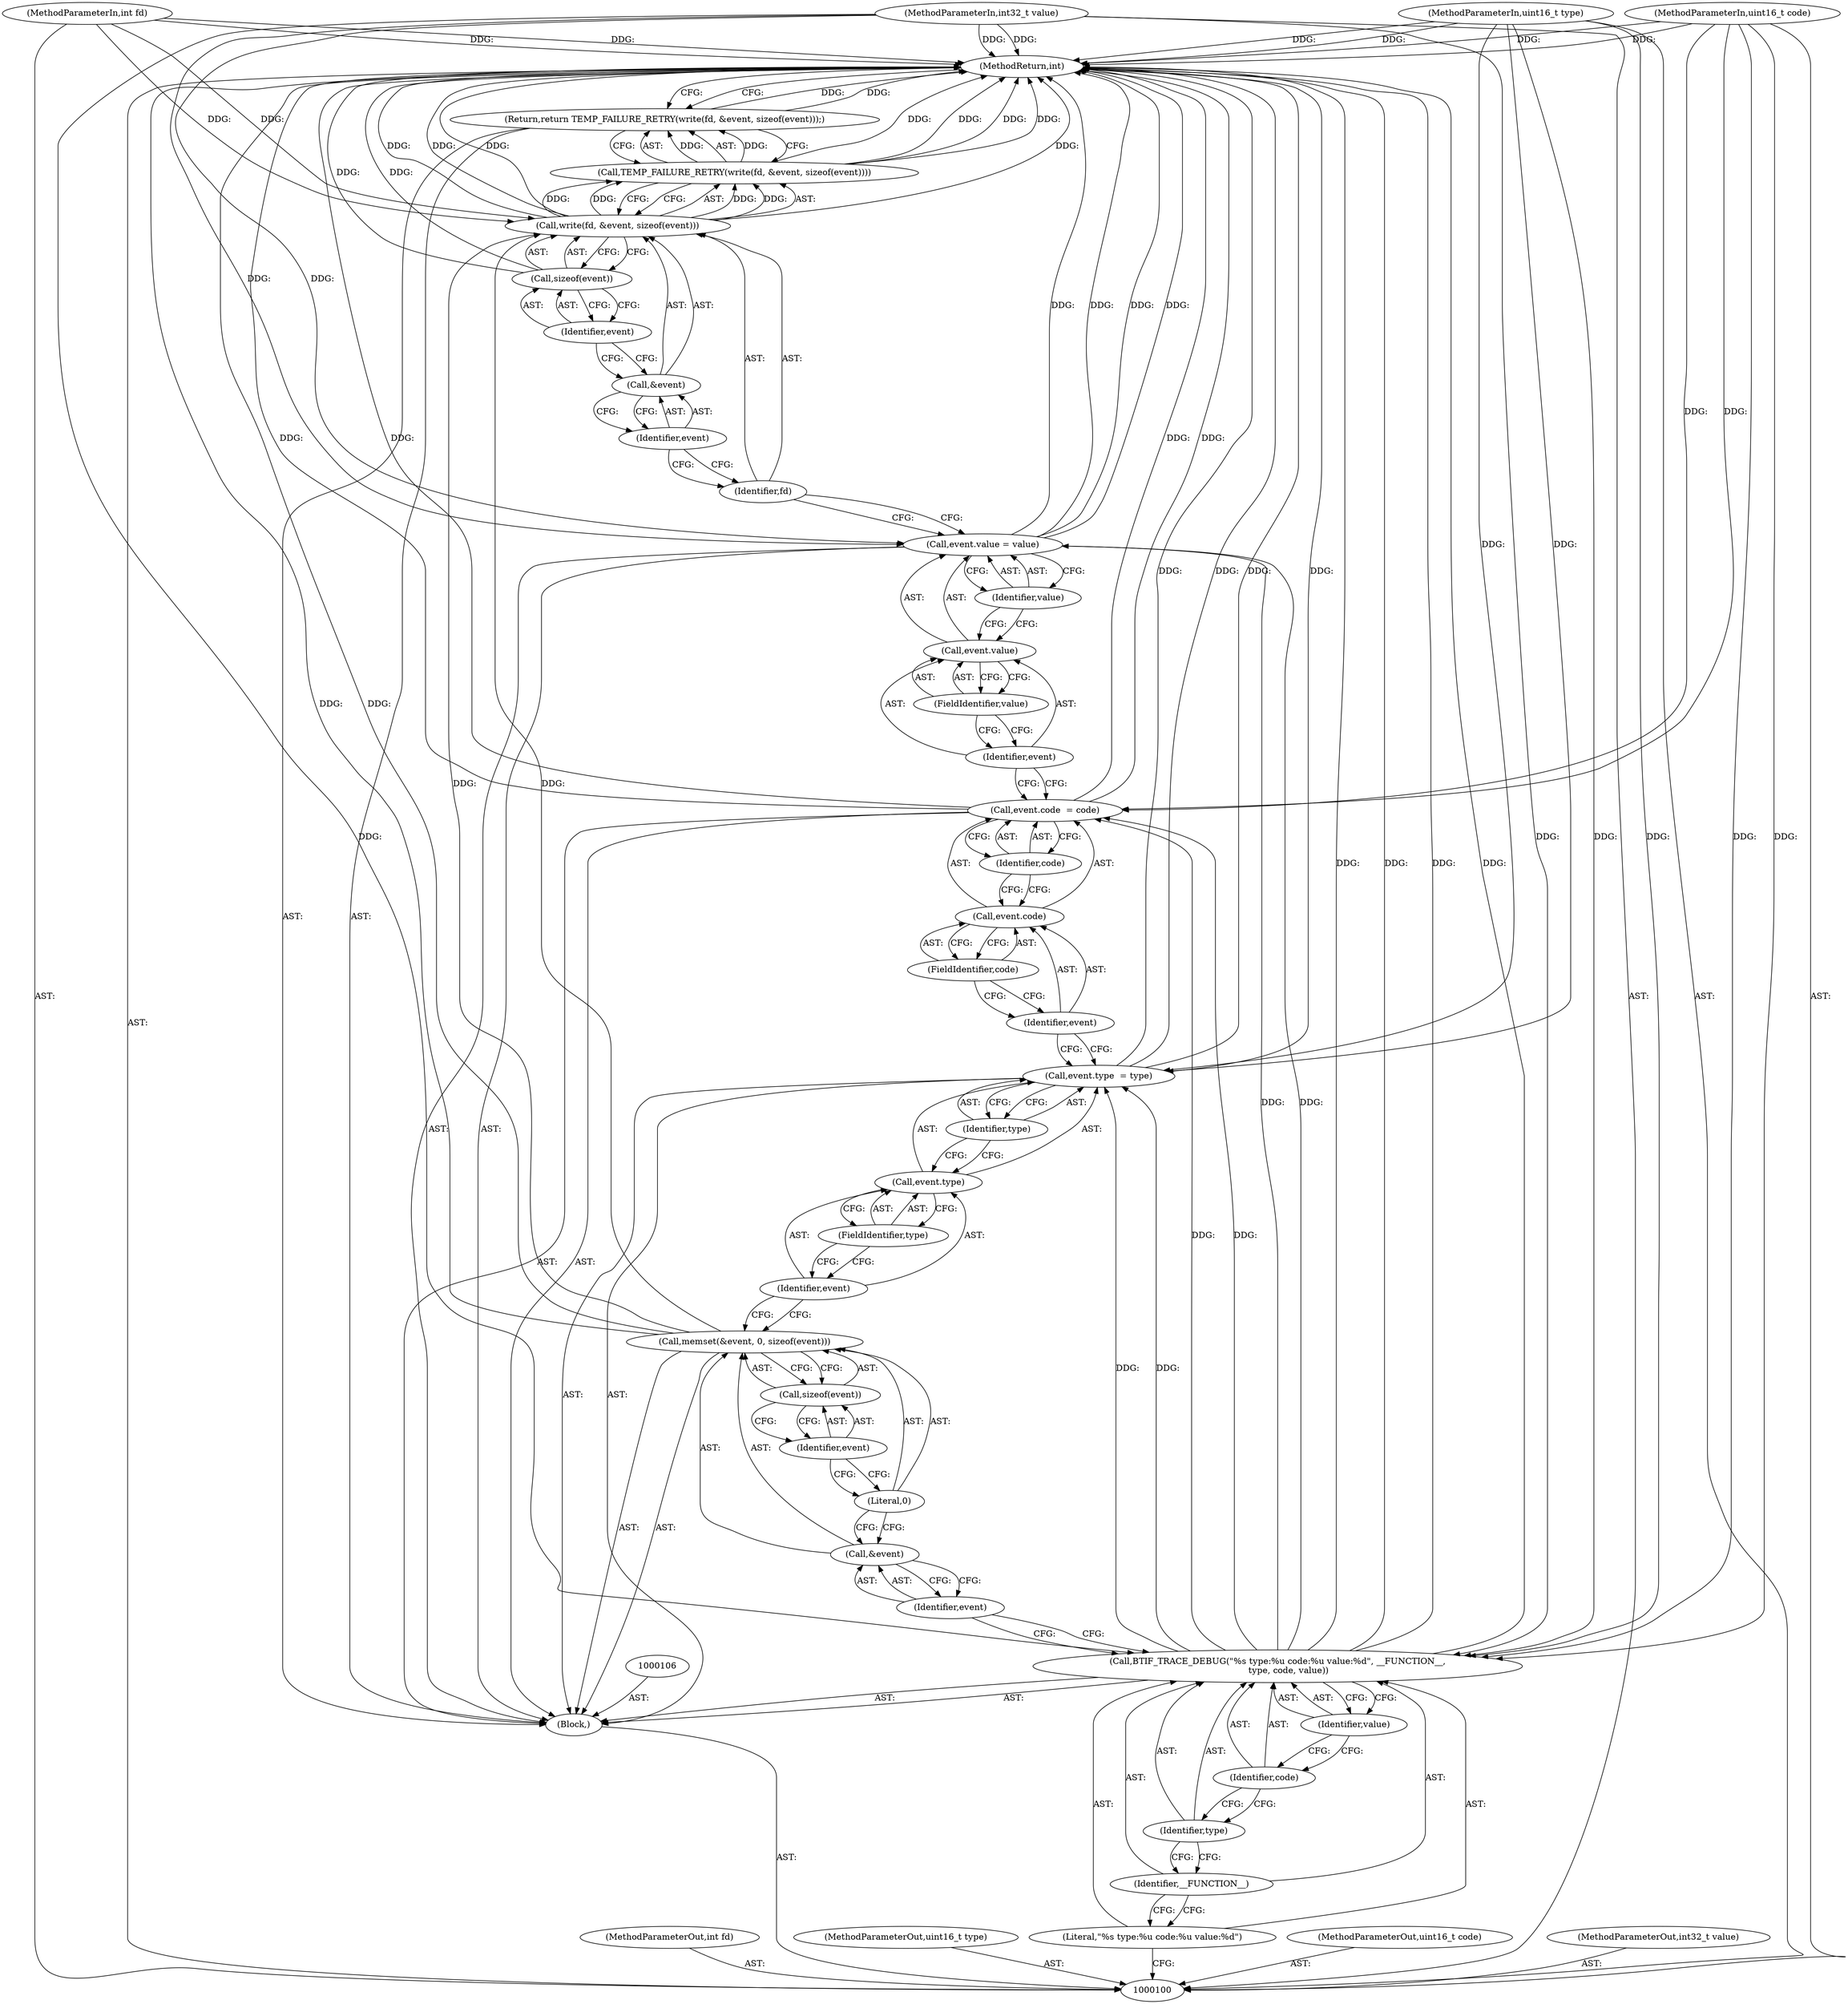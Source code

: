 digraph "0_Android_472271b153c5dc53c28beac55480a8d8434b2d5c_28" {
"1000142" [label="(MethodReturn,int)"];
"1000101" [label="(MethodParameterIn,int fd)"];
"1000193" [label="(MethodParameterOut,int fd)"];
"1000102" [label="(MethodParameterIn,uint16_t type)"];
"1000194" [label="(MethodParameterOut,uint16_t type)"];
"1000103" [label="(MethodParameterIn,uint16_t code)"];
"1000195" [label="(MethodParameterOut,uint16_t code)"];
"1000104" [label="(MethodParameterIn,int32_t value)"];
"1000196" [label="(MethodParameterOut,int32_t value)"];
"1000132" [label="(FieldIdentifier,value)"];
"1000133" [label="(Identifier,value)"];
"1000129" [label="(Call,event.value = value)"];
"1000130" [label="(Call,event.value)"];
"1000131" [label="(Identifier,event)"];
"1000135" [label="(Call,TEMP_FAILURE_RETRY(write(fd, &event, sizeof(event))))"];
"1000136" [label="(Call,write(fd, &event, sizeof(event)))"];
"1000137" [label="(Identifier,fd)"];
"1000134" [label="(Return,return TEMP_FAILURE_RETRY(write(fd, &event, sizeof(event)));)"];
"1000138" [label="(Call,&event)"];
"1000139" [label="(Identifier,event)"];
"1000140" [label="(Call,sizeof(event))"];
"1000141" [label="(Identifier,event)"];
"1000105" [label="(Block,)"];
"1000108" [label="(Literal,\"%s type:%u code:%u value:%d\")"];
"1000107" [label="(Call,BTIF_TRACE_DEBUG(\"%s type:%u code:%u value:%d\", __FUNCTION__,\n        type, code, value))"];
"1000109" [label="(Identifier,__FUNCTION__)"];
"1000111" [label="(Identifier,code)"];
"1000112" [label="(Identifier,value)"];
"1000110" [label="(Identifier,type)"];
"1000114" [label="(Call,&event)"];
"1000115" [label="(Identifier,event)"];
"1000116" [label="(Literal,0)"];
"1000117" [label="(Call,sizeof(event))"];
"1000118" [label="(Identifier,event)"];
"1000113" [label="(Call,memset(&event, 0, sizeof(event)))"];
"1000122" [label="(FieldIdentifier,type)"];
"1000123" [label="(Identifier,type)"];
"1000119" [label="(Call,event.type  = type)"];
"1000120" [label="(Call,event.type)"];
"1000121" [label="(Identifier,event)"];
"1000127" [label="(FieldIdentifier,code)"];
"1000128" [label="(Identifier,code)"];
"1000124" [label="(Call,event.code  = code)"];
"1000125" [label="(Call,event.code)"];
"1000126" [label="(Identifier,event)"];
"1000142" -> "1000100"  [label="AST: "];
"1000142" -> "1000134"  [label="CFG: "];
"1000134" -> "1000142"  [label="DDG: "];
"1000129" -> "1000142"  [label="DDG: "];
"1000129" -> "1000142"  [label="DDG: "];
"1000124" -> "1000142"  [label="DDG: "];
"1000124" -> "1000142"  [label="DDG: "];
"1000107" -> "1000142"  [label="DDG: "];
"1000107" -> "1000142"  [label="DDG: "];
"1000104" -> "1000142"  [label="DDG: "];
"1000135" -> "1000142"  [label="DDG: "];
"1000135" -> "1000142"  [label="DDG: "];
"1000119" -> "1000142"  [label="DDG: "];
"1000119" -> "1000142"  [label="DDG: "];
"1000140" -> "1000142"  [label="DDG: "];
"1000103" -> "1000142"  [label="DDG: "];
"1000102" -> "1000142"  [label="DDG: "];
"1000113" -> "1000142"  [label="DDG: "];
"1000101" -> "1000142"  [label="DDG: "];
"1000136" -> "1000142"  [label="DDG: "];
"1000136" -> "1000142"  [label="DDG: "];
"1000101" -> "1000100"  [label="AST: "];
"1000101" -> "1000142"  [label="DDG: "];
"1000101" -> "1000136"  [label="DDG: "];
"1000193" -> "1000100"  [label="AST: "];
"1000102" -> "1000100"  [label="AST: "];
"1000102" -> "1000142"  [label="DDG: "];
"1000102" -> "1000107"  [label="DDG: "];
"1000102" -> "1000119"  [label="DDG: "];
"1000194" -> "1000100"  [label="AST: "];
"1000103" -> "1000100"  [label="AST: "];
"1000103" -> "1000142"  [label="DDG: "];
"1000103" -> "1000107"  [label="DDG: "];
"1000103" -> "1000124"  [label="DDG: "];
"1000195" -> "1000100"  [label="AST: "];
"1000104" -> "1000100"  [label="AST: "];
"1000104" -> "1000142"  [label="DDG: "];
"1000104" -> "1000107"  [label="DDG: "];
"1000104" -> "1000129"  [label="DDG: "];
"1000196" -> "1000100"  [label="AST: "];
"1000132" -> "1000130"  [label="AST: "];
"1000132" -> "1000131"  [label="CFG: "];
"1000130" -> "1000132"  [label="CFG: "];
"1000133" -> "1000129"  [label="AST: "];
"1000133" -> "1000130"  [label="CFG: "];
"1000129" -> "1000133"  [label="CFG: "];
"1000129" -> "1000105"  [label="AST: "];
"1000129" -> "1000133"  [label="CFG: "];
"1000130" -> "1000129"  [label="AST: "];
"1000133" -> "1000129"  [label="AST: "];
"1000137" -> "1000129"  [label="CFG: "];
"1000129" -> "1000142"  [label="DDG: "];
"1000129" -> "1000142"  [label="DDG: "];
"1000107" -> "1000129"  [label="DDG: "];
"1000104" -> "1000129"  [label="DDG: "];
"1000130" -> "1000129"  [label="AST: "];
"1000130" -> "1000132"  [label="CFG: "];
"1000131" -> "1000130"  [label="AST: "];
"1000132" -> "1000130"  [label="AST: "];
"1000133" -> "1000130"  [label="CFG: "];
"1000131" -> "1000130"  [label="AST: "];
"1000131" -> "1000124"  [label="CFG: "];
"1000132" -> "1000131"  [label="CFG: "];
"1000135" -> "1000134"  [label="AST: "];
"1000135" -> "1000136"  [label="CFG: "];
"1000136" -> "1000135"  [label="AST: "];
"1000134" -> "1000135"  [label="CFG: "];
"1000135" -> "1000142"  [label="DDG: "];
"1000135" -> "1000142"  [label="DDG: "];
"1000135" -> "1000134"  [label="DDG: "];
"1000136" -> "1000135"  [label="DDG: "];
"1000136" -> "1000135"  [label="DDG: "];
"1000136" -> "1000135"  [label="AST: "];
"1000136" -> "1000140"  [label="CFG: "];
"1000137" -> "1000136"  [label="AST: "];
"1000138" -> "1000136"  [label="AST: "];
"1000140" -> "1000136"  [label="AST: "];
"1000135" -> "1000136"  [label="CFG: "];
"1000136" -> "1000142"  [label="DDG: "];
"1000136" -> "1000142"  [label="DDG: "];
"1000136" -> "1000135"  [label="DDG: "];
"1000136" -> "1000135"  [label="DDG: "];
"1000101" -> "1000136"  [label="DDG: "];
"1000113" -> "1000136"  [label="DDG: "];
"1000137" -> "1000136"  [label="AST: "];
"1000137" -> "1000129"  [label="CFG: "];
"1000139" -> "1000137"  [label="CFG: "];
"1000134" -> "1000105"  [label="AST: "];
"1000134" -> "1000135"  [label="CFG: "];
"1000135" -> "1000134"  [label="AST: "];
"1000142" -> "1000134"  [label="CFG: "];
"1000134" -> "1000142"  [label="DDG: "];
"1000135" -> "1000134"  [label="DDG: "];
"1000138" -> "1000136"  [label="AST: "];
"1000138" -> "1000139"  [label="CFG: "];
"1000139" -> "1000138"  [label="AST: "];
"1000141" -> "1000138"  [label="CFG: "];
"1000139" -> "1000138"  [label="AST: "];
"1000139" -> "1000137"  [label="CFG: "];
"1000138" -> "1000139"  [label="CFG: "];
"1000140" -> "1000136"  [label="AST: "];
"1000140" -> "1000141"  [label="CFG: "];
"1000141" -> "1000140"  [label="AST: "];
"1000136" -> "1000140"  [label="CFG: "];
"1000140" -> "1000142"  [label="DDG: "];
"1000141" -> "1000140"  [label="AST: "];
"1000141" -> "1000138"  [label="CFG: "];
"1000140" -> "1000141"  [label="CFG: "];
"1000105" -> "1000100"  [label="AST: "];
"1000106" -> "1000105"  [label="AST: "];
"1000107" -> "1000105"  [label="AST: "];
"1000113" -> "1000105"  [label="AST: "];
"1000119" -> "1000105"  [label="AST: "];
"1000124" -> "1000105"  [label="AST: "];
"1000129" -> "1000105"  [label="AST: "];
"1000134" -> "1000105"  [label="AST: "];
"1000108" -> "1000107"  [label="AST: "];
"1000108" -> "1000100"  [label="CFG: "];
"1000109" -> "1000108"  [label="CFG: "];
"1000107" -> "1000105"  [label="AST: "];
"1000107" -> "1000112"  [label="CFG: "];
"1000108" -> "1000107"  [label="AST: "];
"1000109" -> "1000107"  [label="AST: "];
"1000110" -> "1000107"  [label="AST: "];
"1000111" -> "1000107"  [label="AST: "];
"1000112" -> "1000107"  [label="AST: "];
"1000115" -> "1000107"  [label="CFG: "];
"1000107" -> "1000142"  [label="DDG: "];
"1000107" -> "1000142"  [label="DDG: "];
"1000102" -> "1000107"  [label="DDG: "];
"1000103" -> "1000107"  [label="DDG: "];
"1000104" -> "1000107"  [label="DDG: "];
"1000107" -> "1000119"  [label="DDG: "];
"1000107" -> "1000124"  [label="DDG: "];
"1000107" -> "1000129"  [label="DDG: "];
"1000109" -> "1000107"  [label="AST: "];
"1000109" -> "1000108"  [label="CFG: "];
"1000110" -> "1000109"  [label="CFG: "];
"1000111" -> "1000107"  [label="AST: "];
"1000111" -> "1000110"  [label="CFG: "];
"1000112" -> "1000111"  [label="CFG: "];
"1000112" -> "1000107"  [label="AST: "];
"1000112" -> "1000111"  [label="CFG: "];
"1000107" -> "1000112"  [label="CFG: "];
"1000110" -> "1000107"  [label="AST: "];
"1000110" -> "1000109"  [label="CFG: "];
"1000111" -> "1000110"  [label="CFG: "];
"1000114" -> "1000113"  [label="AST: "];
"1000114" -> "1000115"  [label="CFG: "];
"1000115" -> "1000114"  [label="AST: "];
"1000116" -> "1000114"  [label="CFG: "];
"1000115" -> "1000114"  [label="AST: "];
"1000115" -> "1000107"  [label="CFG: "];
"1000114" -> "1000115"  [label="CFG: "];
"1000116" -> "1000113"  [label="AST: "];
"1000116" -> "1000114"  [label="CFG: "];
"1000118" -> "1000116"  [label="CFG: "];
"1000117" -> "1000113"  [label="AST: "];
"1000117" -> "1000118"  [label="CFG: "];
"1000118" -> "1000117"  [label="AST: "];
"1000113" -> "1000117"  [label="CFG: "];
"1000118" -> "1000117"  [label="AST: "];
"1000118" -> "1000116"  [label="CFG: "];
"1000117" -> "1000118"  [label="CFG: "];
"1000113" -> "1000105"  [label="AST: "];
"1000113" -> "1000117"  [label="CFG: "];
"1000114" -> "1000113"  [label="AST: "];
"1000116" -> "1000113"  [label="AST: "];
"1000117" -> "1000113"  [label="AST: "];
"1000121" -> "1000113"  [label="CFG: "];
"1000113" -> "1000142"  [label="DDG: "];
"1000113" -> "1000136"  [label="DDG: "];
"1000122" -> "1000120"  [label="AST: "];
"1000122" -> "1000121"  [label="CFG: "];
"1000120" -> "1000122"  [label="CFG: "];
"1000123" -> "1000119"  [label="AST: "];
"1000123" -> "1000120"  [label="CFG: "];
"1000119" -> "1000123"  [label="CFG: "];
"1000119" -> "1000105"  [label="AST: "];
"1000119" -> "1000123"  [label="CFG: "];
"1000120" -> "1000119"  [label="AST: "];
"1000123" -> "1000119"  [label="AST: "];
"1000126" -> "1000119"  [label="CFG: "];
"1000119" -> "1000142"  [label="DDG: "];
"1000119" -> "1000142"  [label="DDG: "];
"1000107" -> "1000119"  [label="DDG: "];
"1000102" -> "1000119"  [label="DDG: "];
"1000120" -> "1000119"  [label="AST: "];
"1000120" -> "1000122"  [label="CFG: "];
"1000121" -> "1000120"  [label="AST: "];
"1000122" -> "1000120"  [label="AST: "];
"1000123" -> "1000120"  [label="CFG: "];
"1000121" -> "1000120"  [label="AST: "];
"1000121" -> "1000113"  [label="CFG: "];
"1000122" -> "1000121"  [label="CFG: "];
"1000127" -> "1000125"  [label="AST: "];
"1000127" -> "1000126"  [label="CFG: "];
"1000125" -> "1000127"  [label="CFG: "];
"1000128" -> "1000124"  [label="AST: "];
"1000128" -> "1000125"  [label="CFG: "];
"1000124" -> "1000128"  [label="CFG: "];
"1000124" -> "1000105"  [label="AST: "];
"1000124" -> "1000128"  [label="CFG: "];
"1000125" -> "1000124"  [label="AST: "];
"1000128" -> "1000124"  [label="AST: "];
"1000131" -> "1000124"  [label="CFG: "];
"1000124" -> "1000142"  [label="DDG: "];
"1000124" -> "1000142"  [label="DDG: "];
"1000107" -> "1000124"  [label="DDG: "];
"1000103" -> "1000124"  [label="DDG: "];
"1000125" -> "1000124"  [label="AST: "];
"1000125" -> "1000127"  [label="CFG: "];
"1000126" -> "1000125"  [label="AST: "];
"1000127" -> "1000125"  [label="AST: "];
"1000128" -> "1000125"  [label="CFG: "];
"1000126" -> "1000125"  [label="AST: "];
"1000126" -> "1000119"  [label="CFG: "];
"1000127" -> "1000126"  [label="CFG: "];
}
